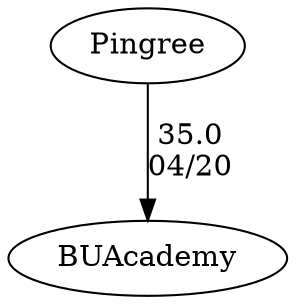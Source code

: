 digraph boys1foursPingree {Pingree [URL="boys1foursPingreePingree.html"];BUAcademy [URL="boys1foursPingreeBUAcademy.html"];Pingree -> BUAcademy[label="35.0
04/20", weight="65", tooltip="NEIRA Boys Fours,Pingree School, Boston University Academy			
Distance: 1500 meters
None", URL="https://www.row2k.com/results/resultspage.cfm?UID=23CC2067AD3F4FF2DCAAB53A534BC81E&cat=1", random="random"]}